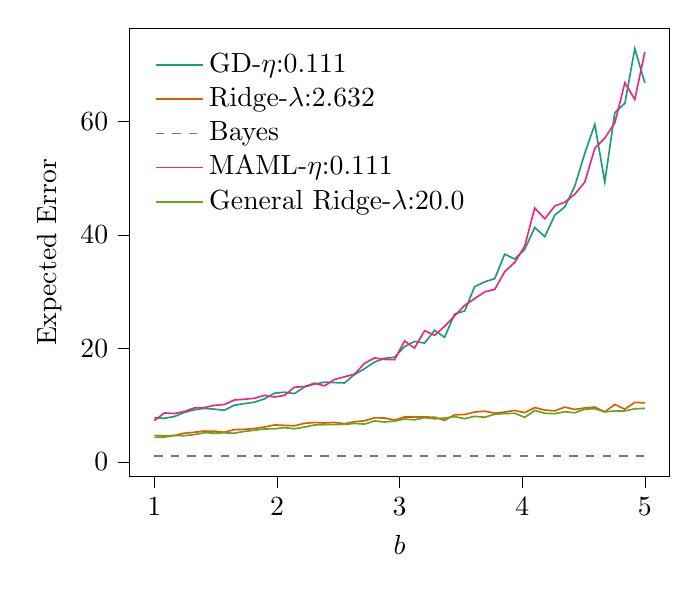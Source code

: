 % This file was created with tikzplotlib v0.10.1.
\begin{tikzpicture}

\definecolor{chocolate217952}{RGB}{217,95,2}
\definecolor{darkcyan27158119}{RGB}{27,158,119}
\definecolor{darkgray176}{RGB}{176,176,176}
\definecolor{deeppink23141138}{RGB}{231,41,138}
\definecolor{lightslategray117112179}{RGB}{117,112,179}
\definecolor{olivedrab10216630}{RGB}{102,166,30}

\begin{axis}[
legend cell align={left},
legend style={
  fill opacity=0.8,
  draw opacity=1,
  text opacity=1,
  at={(0.03,0.97)},
  anchor=north west,
  draw=none
},
tick align=outside,
tick pos=left,
x grid style={darkgray176},
xlabel={\(\displaystyle b\)},
xmin=0.8, xmax=5.2,
xtick style={color=black},
y grid style={darkgray176},
ylabel={Expected Error},
ymin=-2.591, ymax=76.415,
ytick style={color=black}
]
\addplot [semithick, darkcyan27158119]
table {%
1 7.78
1.082 7.68
1.163 7.974
1.245 8.712
1.327 9.171
1.408 9.418
1.49 9.284
1.571 9.09
1.653 9.989
1.735 10.258
1.816 10.507
1.898 11.101
1.98 12.094
2.061 12.273
2.143 12.027
2.224 13.188
2.306 13.69
2.388 14.04
2.469 13.969
2.551 13.9
2.633 15.4
2.714 16.405
2.796 17.588
2.878 18.245
2.959 18.444
3.041 20.301
3.122 21.226
3.204 20.929
3.286 23.173
3.367 21.943
3.449 26.071
3.531 26.59
3.612 30.872
3.694 31.715
3.776 32.287
3.857 36.597
3.939 35.739
4.02 37.424
4.102 41.302
4.184 39.682
4.265 43.454
4.347 44.922
4.429 48.621
4.51 54.365
4.592 59.48
4.673 49.305
4.755 61.538
4.837 63.184
4.918 72.824
5 66.751
};
\addlegendentry{GD-$\eta$:0.111}
\addplot [semithick, chocolate217952]
table {%
1 4.632
1.082 4.557
1.163 4.657
1.245 5.05
1.327 5.212
1.408 5.427
1.49 5.389
1.571 5.222
1.653 5.68
1.735 5.725
1.816 5.873
1.898 6.134
1.98 6.501
2.061 6.43
2.143 6.35
2.224 6.786
2.306 6.93
2.388 6.844
2.469 6.96
2.551 6.724
2.633 7.053
2.714 7.239
2.796 7.755
2.878 7.728
2.959 7.366
3.041 7.913
3.122 7.887
3.204 7.914
3.286 7.853
3.367 7.309
3.449 8.291
3.531 8.341
3.612 8.778
3.694 8.926
3.776 8.579
3.857 8.774
3.939 9.051
4.02 8.667
4.102 9.558
4.184 9.12
4.265 8.989
4.347 9.638
4.429 9.239
4.51 9.496
4.592 9.656
4.673 8.804
4.755 10.114
4.837 9.281
4.918 10.491
5 10.38
};
\addlegendentry{Ridge-$\lambda$:2.632}
\addplot [semithick, lightslategray117112179, dashed]
table {%
1 1.0
1.082 1.0
1.163 1.0
1.245 1.0
1.327 1.0
1.408 1.0
1.49 1.0
1.571 1.0
1.653 1.0
1.735 1.0
1.816 1.0
1.898 1.0
1.98 1.0
2.061 1.0
2.143 1.0
2.224 1.0
2.306 1.0
2.388 1.0
2.469 1.0
2.551 1.0
2.633 1.0
2.714 1.0
2.796 1.0
2.878 1.0
2.959 1.0
3.041 1.0
3.122 1.0
3.204 1.0
3.286 1.0
3.367 1.0
3.449 1.0
3.531 1.0
3.612 1.0
3.694 1.0
3.776 1.0
3.857 1.0
3.939 1.0
4.02 1.0
4.102 1.0
4.184 1.0
4.265 1.0
4.347 1.0
4.429 1.0
4.51 1.0
4.592 1.0
4.673 1.0
4.755 1.0
4.837 1.0
4.918 1.0
5 1.0
};
\addlegendentry{Bayes}
\addplot [semithick, deeppink23141138]
table {%
1 7.265
1.082 8.619
1.163 8.505
1.245 8.873
1.327 9.503
1.408 9.56
1.49 9.965
1.571 10.102
1.653 10.902
1.735 11.026
1.816 11.197
1.898 11.714
1.98 11.427
2.061 11.711
2.143 13.159
2.224 13.256
2.306 13.854
2.388 13.393
2.469 14.51
2.551 14.98
2.633 15.461
2.714 17.353
2.796 18.314
2.878 18.055
2.959 18.003
3.041 21.305
3.122 20.05
3.204 23.121
3.286 22.289
3.367 23.881
3.449 25.714
3.531 27.573
3.612 28.775
3.694 29.944
3.776 30.387
3.857 33.507
3.939 35.144
4.02 38.003
4.102 44.73
4.184 42.831
4.265 45.077
4.347 45.756
4.429 47.168
4.51 49.302
4.592 55.259
4.673 57.058
4.755 59.747
4.837 66.804
4.918 63.872
5 72.245
};
\addlegendentry{MAML-$\eta$:0.111}
\addplot [semithick, olivedrab10216630]
table {%
1 4.303
1.082 4.358
1.163 4.616
1.245 4.61
1.327 4.795
1.408 5.13
1.49 5.062
1.571 5.109
1.653 5.05
1.735 5.365
1.816 5.569
1.898 5.795
1.98 5.815
2.061 6.031
2.143 5.826
2.224 6.132
2.306 6.5
2.388 6.551
2.469 6.57
2.551 6.608
2.633 6.759
2.714 6.649
2.796 7.21
2.878 7.02
2.959 7.187
3.041 7.546
3.122 7.4
3.204 7.776
3.286 7.587
3.367 7.723
3.449 7.964
3.531 7.607
3.612 8.016
3.694 7.868
3.776 8.386
3.857 8.513
3.939 8.553
4.02 7.844
4.102 9.053
4.184 8.554
4.265 8.489
4.347 8.83
4.429 8.646
4.51 9.285
4.592 9.361
4.673 8.801
4.755 8.975
4.837 8.968
4.918 9.349
5 9.41
};
\addlegendentry{General Ridge-$\lambda$:20.0}
\end{axis}

\end{tikzpicture}
